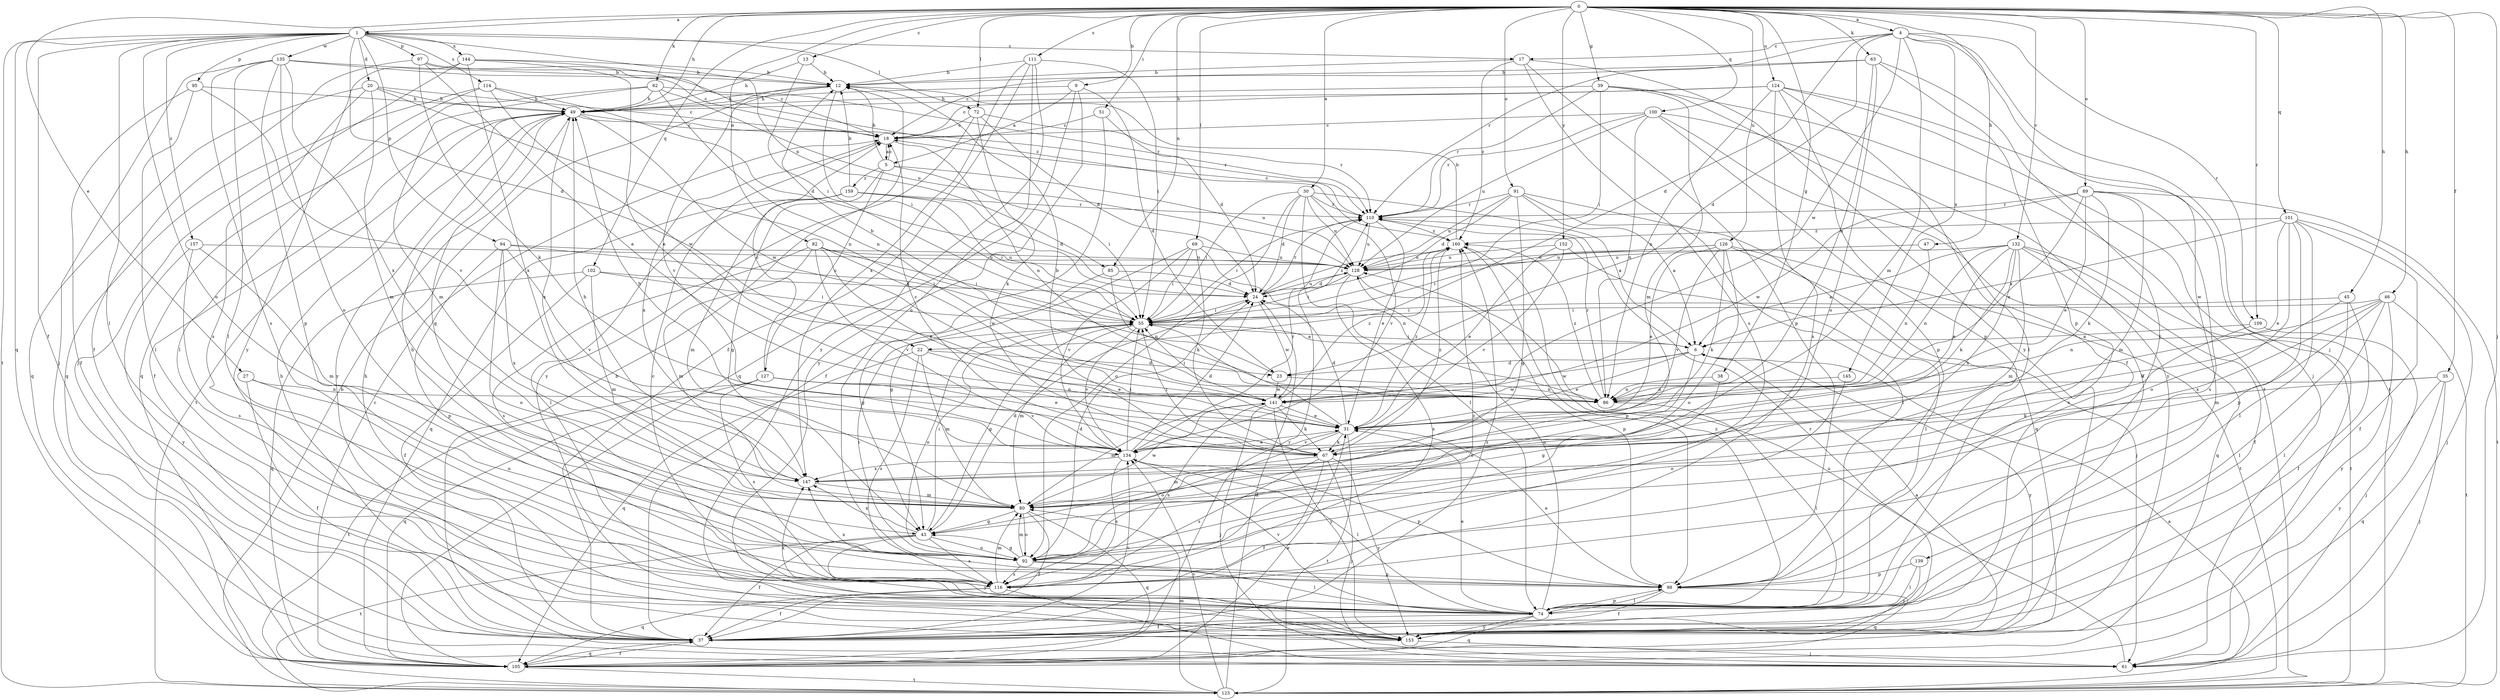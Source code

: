 strict digraph  {
0;
1;
4;
5;
6;
9;
12;
13;
17;
18;
20;
22;
23;
24;
27;
30;
31;
35;
37;
38;
39;
43;
45;
46;
47;
49;
51;
55;
61;
62;
63;
67;
69;
72;
74;
80;
82;
85;
86;
89;
91;
92;
94;
95;
97;
98;
100;
101;
102;
105;
109;
110;
111;
114;
116;
123;
124;
126;
127;
128;
132;
134;
135;
139;
141;
144;
145;
147;
152;
153;
157;
159;
160;
0 -> 1  [label=a];
0 -> 4  [label=a];
0 -> 9  [label=b];
0 -> 13  [label=c];
0 -> 27  [label=e];
0 -> 30  [label=e];
0 -> 35  [label=f];
0 -> 38  [label=g];
0 -> 39  [label=g];
0 -> 45  [label=h];
0 -> 46  [label=h];
0 -> 47  [label=h];
0 -> 49  [label=h];
0 -> 51  [label=i];
0 -> 61  [label=j];
0 -> 62  [label=k];
0 -> 63  [label=k];
0 -> 69  [label=l];
0 -> 72  [label=l];
0 -> 82  [label=n];
0 -> 85  [label=n];
0 -> 89  [label=o];
0 -> 91  [label=o];
0 -> 100  [label=q];
0 -> 101  [label=q];
0 -> 102  [label=q];
0 -> 109  [label=r];
0 -> 111  [label=s];
0 -> 124  [label=u];
0 -> 126  [label=u];
0 -> 132  [label=v];
0 -> 152  [label=y];
1 -> 17  [label=c];
1 -> 20  [label=d];
1 -> 22  [label=d];
1 -> 37  [label=f];
1 -> 72  [label=l];
1 -> 74  [label=l];
1 -> 85  [label=n];
1 -> 92  [label=o];
1 -> 94  [label=p];
1 -> 95  [label=p];
1 -> 97  [label=p];
1 -> 105  [label=q];
1 -> 114  [label=s];
1 -> 123  [label=t];
1 -> 135  [label=w];
1 -> 144  [label=x];
1 -> 157  [label=z];
4 -> 17  [label=c];
4 -> 22  [label=d];
4 -> 23  [label=d];
4 -> 61  [label=j];
4 -> 80  [label=m];
4 -> 109  [label=r];
4 -> 110  [label=r];
4 -> 139  [label=w];
4 -> 141  [label=w];
4 -> 145  [label=x];
5 -> 12  [label=b];
5 -> 18  [label=c];
5 -> 43  [label=g];
5 -> 55  [label=i];
5 -> 127  [label=u];
5 -> 128  [label=u];
5 -> 159  [label=z];
6 -> 23  [label=d];
6 -> 31  [label=e];
6 -> 55  [label=i];
6 -> 92  [label=o];
6 -> 141  [label=w];
6 -> 153  [label=y];
9 -> 5  [label=a];
9 -> 23  [label=d];
9 -> 49  [label=h];
9 -> 105  [label=q];
9 -> 153  [label=y];
12 -> 49  [label=h];
12 -> 55  [label=i];
12 -> 134  [label=v];
13 -> 12  [label=b];
13 -> 49  [label=h];
13 -> 55  [label=i];
17 -> 12  [label=b];
17 -> 98  [label=p];
17 -> 116  [label=s];
17 -> 153  [label=y];
17 -> 160  [label=z];
18 -> 5  [label=a];
18 -> 86  [label=n];
18 -> 147  [label=x];
20 -> 18  [label=c];
20 -> 49  [label=h];
20 -> 80  [label=m];
20 -> 86  [label=n];
20 -> 105  [label=q];
20 -> 116  [label=s];
22 -> 23  [label=d];
22 -> 31  [label=e];
22 -> 80  [label=m];
22 -> 105  [label=q];
22 -> 116  [label=s];
23 -> 12  [label=b];
23 -> 86  [label=n];
23 -> 141  [label=w];
24 -> 55  [label=i];
24 -> 110  [label=r];
24 -> 128  [label=u];
24 -> 141  [label=w];
24 -> 160  [label=z];
27 -> 37  [label=f];
27 -> 86  [label=n];
27 -> 92  [label=o];
30 -> 6  [label=a];
30 -> 24  [label=d];
30 -> 55  [label=i];
30 -> 74  [label=l];
30 -> 92  [label=o];
30 -> 110  [label=r];
30 -> 128  [label=u];
30 -> 134  [label=v];
31 -> 24  [label=d];
31 -> 55  [label=i];
31 -> 67  [label=k];
31 -> 92  [label=o];
31 -> 123  [label=t];
31 -> 134  [label=v];
31 -> 160  [label=z];
35 -> 61  [label=j];
35 -> 67  [label=k];
35 -> 105  [label=q];
35 -> 141  [label=w];
35 -> 153  [label=y];
37 -> 49  [label=h];
37 -> 105  [label=q];
37 -> 134  [label=v];
37 -> 160  [label=z];
38 -> 43  [label=g];
38 -> 86  [label=n];
39 -> 37  [label=f];
39 -> 49  [label=h];
39 -> 55  [label=i];
39 -> 80  [label=m];
39 -> 110  [label=r];
39 -> 123  [label=t];
43 -> 24  [label=d];
43 -> 37  [label=f];
43 -> 55  [label=i];
43 -> 92  [label=o];
43 -> 116  [label=s];
43 -> 123  [label=t];
43 -> 147  [label=x];
43 -> 153  [label=y];
45 -> 37  [label=f];
45 -> 55  [label=i];
45 -> 67  [label=k];
45 -> 74  [label=l];
46 -> 55  [label=i];
46 -> 74  [label=l];
46 -> 80  [label=m];
46 -> 86  [label=n];
46 -> 123  [label=t];
46 -> 147  [label=x];
46 -> 153  [label=y];
47 -> 86  [label=n];
47 -> 128  [label=u];
49 -> 18  [label=c];
49 -> 37  [label=f];
49 -> 43  [label=g];
49 -> 110  [label=r];
49 -> 123  [label=t];
49 -> 141  [label=w];
49 -> 147  [label=x];
49 -> 153  [label=y];
51 -> 18  [label=c];
51 -> 24  [label=d];
51 -> 37  [label=f];
55 -> 6  [label=a];
55 -> 43  [label=g];
55 -> 80  [label=m];
55 -> 92  [label=o];
55 -> 134  [label=v];
61 -> 12  [label=b];
61 -> 128  [label=u];
62 -> 49  [label=h];
62 -> 80  [label=m];
62 -> 86  [label=n];
62 -> 105  [label=q];
62 -> 110  [label=r];
62 -> 128  [label=u];
63 -> 12  [label=b];
63 -> 18  [label=c];
63 -> 74  [label=l];
63 -> 86  [label=n];
63 -> 92  [label=o];
63 -> 98  [label=p];
67 -> 12  [label=b];
67 -> 18  [label=c];
67 -> 37  [label=f];
67 -> 55  [label=i];
67 -> 61  [label=j];
67 -> 80  [label=m];
67 -> 116  [label=s];
67 -> 153  [label=y];
67 -> 160  [label=z];
69 -> 43  [label=g];
69 -> 55  [label=i];
69 -> 67  [label=k];
69 -> 86  [label=n];
69 -> 128  [label=u];
69 -> 134  [label=v];
72 -> 18  [label=c];
72 -> 24  [label=d];
72 -> 67  [label=k];
72 -> 110  [label=r];
72 -> 153  [label=y];
74 -> 18  [label=c];
74 -> 31  [label=e];
74 -> 37  [label=f];
74 -> 98  [label=p];
74 -> 105  [label=q];
74 -> 128  [label=u];
74 -> 134  [label=v];
74 -> 147  [label=x];
74 -> 153  [label=y];
74 -> 160  [label=z];
80 -> 37  [label=f];
80 -> 43  [label=g];
80 -> 92  [label=o];
80 -> 105  [label=q];
80 -> 141  [label=w];
82 -> 31  [label=e];
82 -> 55  [label=i];
82 -> 80  [label=m];
82 -> 116  [label=s];
82 -> 128  [label=u];
82 -> 134  [label=v];
82 -> 141  [label=w];
85 -> 24  [label=d];
85 -> 43  [label=g];
85 -> 86  [label=n];
86 -> 74  [label=l];
86 -> 110  [label=r];
86 -> 160  [label=z];
89 -> 31  [label=e];
89 -> 67  [label=k];
89 -> 80  [label=m];
89 -> 86  [label=n];
89 -> 110  [label=r];
89 -> 116  [label=s];
89 -> 123  [label=t];
89 -> 141  [label=w];
91 -> 6  [label=a];
91 -> 24  [label=d];
91 -> 43  [label=g];
91 -> 74  [label=l];
91 -> 105  [label=q];
91 -> 110  [label=r];
91 -> 128  [label=u];
92 -> 24  [label=d];
92 -> 43  [label=g];
92 -> 55  [label=i];
92 -> 74  [label=l];
92 -> 80  [label=m];
92 -> 98  [label=p];
92 -> 116  [label=s];
94 -> 55  [label=i];
94 -> 92  [label=o];
94 -> 98  [label=p];
94 -> 128  [label=u];
94 -> 134  [label=v];
94 -> 147  [label=x];
95 -> 37  [label=f];
95 -> 49  [label=h];
95 -> 74  [label=l];
95 -> 134  [label=v];
97 -> 12  [label=b];
97 -> 18  [label=c];
97 -> 31  [label=e];
97 -> 37  [label=f];
97 -> 67  [label=k];
98 -> 31  [label=e];
98 -> 37  [label=f];
98 -> 74  [label=l];
98 -> 105  [label=q];
98 -> 147  [label=x];
100 -> 18  [label=c];
100 -> 37  [label=f];
100 -> 86  [label=n];
100 -> 98  [label=p];
100 -> 110  [label=r];
100 -> 128  [label=u];
100 -> 153  [label=y];
101 -> 6  [label=a];
101 -> 31  [label=e];
101 -> 37  [label=f];
101 -> 61  [label=j];
101 -> 74  [label=l];
101 -> 92  [label=o];
101 -> 98  [label=p];
101 -> 160  [label=z];
102 -> 24  [label=d];
102 -> 37  [label=f];
102 -> 55  [label=i];
102 -> 80  [label=m];
102 -> 105  [label=q];
105 -> 18  [label=c];
105 -> 31  [label=e];
105 -> 37  [label=f];
105 -> 110  [label=r];
105 -> 123  [label=t];
109 -> 6  [label=a];
109 -> 61  [label=j];
109 -> 147  [label=x];
110 -> 18  [label=c];
110 -> 31  [label=e];
110 -> 55  [label=i];
110 -> 128  [label=u];
110 -> 160  [label=z];
111 -> 12  [label=b];
111 -> 37  [label=f];
111 -> 55  [label=i];
111 -> 92  [label=o];
111 -> 147  [label=x];
111 -> 153  [label=y];
114 -> 24  [label=d];
114 -> 49  [label=h];
114 -> 74  [label=l];
114 -> 105  [label=q];
114 -> 141  [label=w];
116 -> 37  [label=f];
116 -> 49  [label=h];
116 -> 61  [label=j];
116 -> 80  [label=m];
116 -> 105  [label=q];
116 -> 160  [label=z];
123 -> 6  [label=a];
123 -> 12  [label=b];
123 -> 24  [label=d];
123 -> 80  [label=m];
123 -> 134  [label=v];
124 -> 18  [label=c];
124 -> 49  [label=h];
124 -> 61  [label=j];
124 -> 74  [label=l];
124 -> 86  [label=n];
124 -> 98  [label=p];
124 -> 116  [label=s];
124 -> 123  [label=t];
126 -> 31  [label=e];
126 -> 55  [label=i];
126 -> 61  [label=j];
126 -> 67  [label=k];
126 -> 92  [label=o];
126 -> 123  [label=t];
126 -> 128  [label=u];
126 -> 134  [label=v];
127 -> 18  [label=c];
127 -> 31  [label=e];
127 -> 86  [label=n];
127 -> 105  [label=q];
127 -> 116  [label=s];
127 -> 123  [label=t];
127 -> 134  [label=v];
128 -> 24  [label=d];
128 -> 55  [label=i];
128 -> 98  [label=p];
128 -> 116  [label=s];
132 -> 6  [label=a];
132 -> 31  [label=e];
132 -> 37  [label=f];
132 -> 67  [label=k];
132 -> 80  [label=m];
132 -> 86  [label=n];
132 -> 105  [label=q];
132 -> 123  [label=t];
132 -> 128  [label=u];
132 -> 147  [label=x];
134 -> 24  [label=d];
134 -> 31  [label=e];
134 -> 49  [label=h];
134 -> 55  [label=i];
134 -> 74  [label=l];
134 -> 98  [label=p];
134 -> 110  [label=r];
134 -> 116  [label=s];
134 -> 147  [label=x];
135 -> 12  [label=b];
135 -> 18  [label=c];
135 -> 61  [label=j];
135 -> 74  [label=l];
135 -> 92  [label=o];
135 -> 98  [label=p];
135 -> 116  [label=s];
135 -> 147  [label=x];
139 -> 74  [label=l];
139 -> 98  [label=p];
139 -> 153  [label=y];
141 -> 31  [label=e];
141 -> 55  [label=i];
141 -> 61  [label=j];
141 -> 67  [label=k];
141 -> 80  [label=m];
141 -> 116  [label=s];
141 -> 153  [label=y];
141 -> 160  [label=z];
144 -> 12  [label=b];
144 -> 31  [label=e];
144 -> 61  [label=j];
144 -> 147  [label=x];
144 -> 153  [label=y];
144 -> 160  [label=z];
145 -> 86  [label=n];
145 -> 92  [label=o];
147 -> 49  [label=h];
147 -> 80  [label=m];
152 -> 31  [label=e];
152 -> 74  [label=l];
152 -> 128  [label=u];
152 -> 134  [label=v];
153 -> 6  [label=a];
153 -> 49  [label=h];
153 -> 61  [label=j];
153 -> 110  [label=r];
157 -> 80  [label=m];
157 -> 116  [label=s];
157 -> 128  [label=u];
157 -> 153  [label=y];
159 -> 12  [label=b];
159 -> 24  [label=d];
159 -> 55  [label=i];
159 -> 74  [label=l];
159 -> 80  [label=m];
159 -> 105  [label=q];
159 -> 110  [label=r];
160 -> 12  [label=b];
160 -> 98  [label=p];
160 -> 128  [label=u];
}
